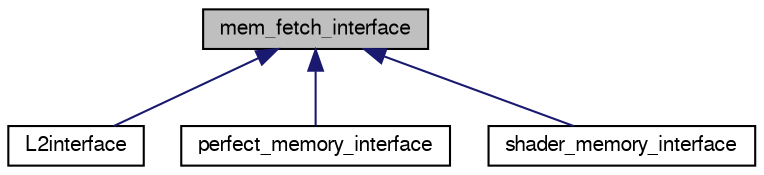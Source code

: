 digraph G
{
  bgcolor="transparent";
  edge [fontname="FreeSans",fontsize="10",labelfontname="FreeSans",labelfontsize="10"];
  node [fontname="FreeSans",fontsize="10",shape=record];
  Node1 [label="mem_fetch_interface",height=0.2,width=0.4,color="black", fillcolor="grey75", style="filled" fontcolor="black"];
  Node1 -> Node2 [dir=back,color="midnightblue",fontsize="10",style="solid",fontname="FreeSans"];
  Node2 [label="L2interface",height=0.2,width=0.4,color="black",URL="$classL2interface.html"];
  Node1 -> Node3 [dir=back,color="midnightblue",fontsize="10",style="solid",fontname="FreeSans"];
  Node3 [label="perfect_memory_interface",height=0.2,width=0.4,color="black",URL="$classperfect__memory__interface.html"];
  Node1 -> Node4 [dir=back,color="midnightblue",fontsize="10",style="solid",fontname="FreeSans"];
  Node4 [label="shader_memory_interface",height=0.2,width=0.4,color="black",URL="$classshader__memory__interface.html"];
}
